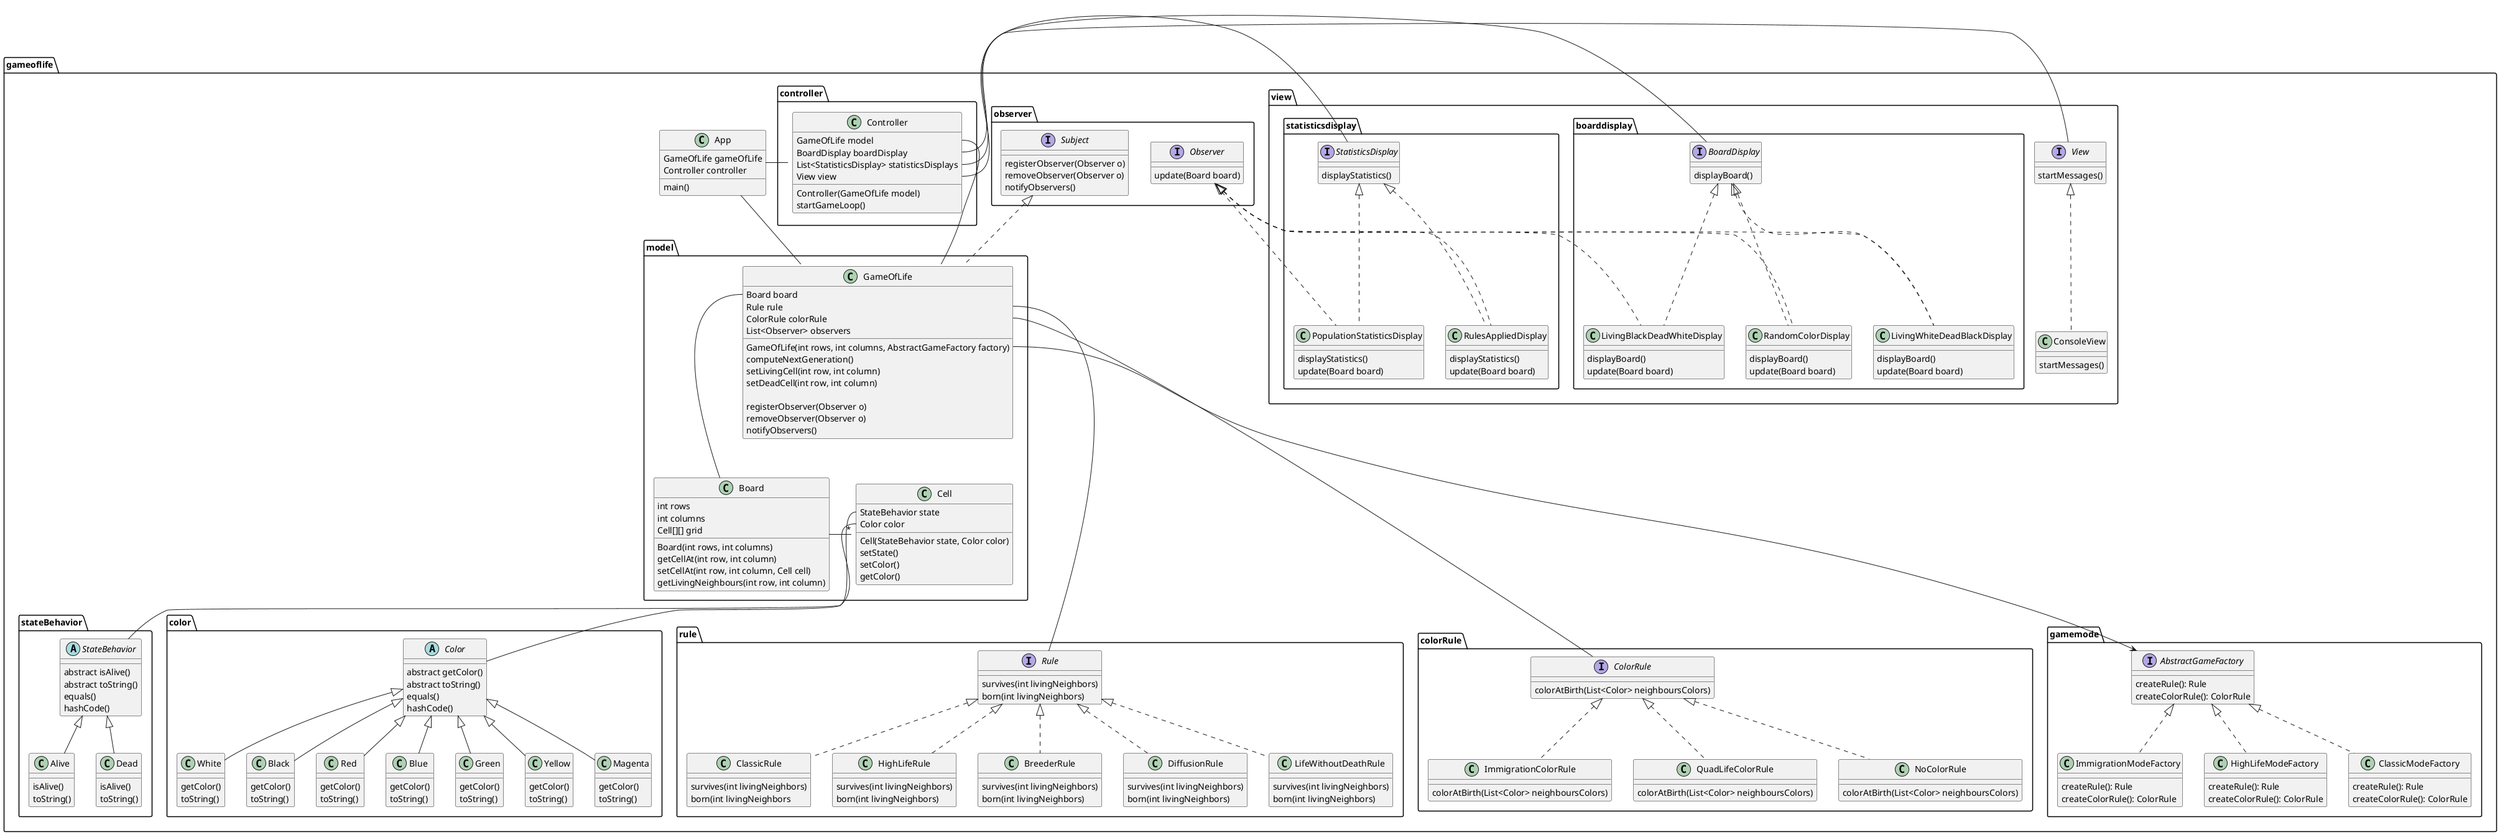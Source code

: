 @startuml
'https://plantuml.com/class-diagram

package gameoflife {

    package rule {
        interface Rule {
            survives(int livingNeighbors)
            born(int livingNeighbors)
        }

        class ClassicRule implements Rule {
            survives(int livingNeighbors)
            born(int livingNeighbors
        }

        class HighLifeRule implements Rule {
            survives(int livingNeighbors)
            born(int livingNeighbors)
        }

        class BreederRule implements Rule {
            survives(int livingNeighbors)
            born(int livingNeighbors)
        }

        class DiffusionRule implements Rule {
            survives(int livingNeighbors)
            born(int livingNeighbors)
        }

        class LifeWithoutDeathRule implements Rule {
            survives(int livingNeighbors)
            born(int livingNeighbors)
        }
    }

    package colorRule {
        interface ColorRule {
            colorAtBirth(List<Color> neighboursColors)
        }

        class NoColorRule implements ColorRule {
            colorAtBirth(List<Color> neighboursColors)
        }

        class ImmigrationColorRule implements ColorRule  {
            colorAtBirth(List<Color> neighboursColors)
        }

        class QuadLifeColorRule implements ColorRule  {
            colorAtBirth(List<Color> neighboursColors)
        }
    }

    package stateBehavior {
        abstract StateBehavior{
            abstract isAlive()
            abstract toString()
            equals()
            hashCode()
        }

        class Alive extends StateBehavior {
            isAlive()
            toString()
        }

        class Dead extends StateBehavior {
            isAlive()
            toString()
        }
    }

    package color {
        abstract Color {
            abstract getColor()
            abstract toString()
            equals()
            hashCode()
        }

        class Red extends Color {
            getColor()
            toString()
        }

        class Blue extends Color {
            getColor()
            toString()
        }

        class Green extends Color {
            getColor()
            toString()
        }

        class Yellow extends Color {
            getColor()
            toString()
        }

        class Magenta extends Color {
            getColor()
            toString()
        }

        class White extends Color {
            getColor()
            toString()
        }

        class Black extends Color {
            getColor()
            toString()
        }
    }

    package view {

        package boarddisplay {
            interface BoardDisplay {
                displayBoard()
            }

            class LivingWhiteDeadBlackDisplay implements BoardDisplay, gameoflife.observer.Observer {
                displayBoard()
                update(Board board)
            }

            class LivingBlackDeadWhiteDisplay implements BoardDisplay, gameoflife.observer.Observer{
                displayBoard()
                update(Board board)
            }

            class RandomColorDisplay implements BoardDisplay, gameoflife.observer.Observer {
                displayBoard()
                update(Board board)
            }
        }

        package statisticsdisplay {
            interface StatisticsDisplay {
                displayStatistics()
            }

            class PopulationStatisticsDisplay implements StatisticsDisplay, gameoflife.observer.Observer {
                displayStatistics()
                update(Board board)
            }

            class RulesAppliedDisplay implements StatisticsDisplay, gameoflife.observer.Observer {
                displayStatistics()
                update(Board board)
            }
        }

        interface View {
            startMessages()
        }

        class ConsoleView implements View {
            startMessages()
        }
    }

    package observer {
        interface Observer {
            update(Board board)
        }

        interface Subject {
            registerObserver(Observer o)
            removeObserver(Observer o)
            notifyObservers()
        }
    }

    package gamemode {
        interface AbstractGameFactory {
            createRule(): Rule
            createColorRule(): ColorRule
        }

        class ClassicModeFactory implements AbstractGameFactory {
            createRule(): Rule
            createColorRule(): ColorRule
        }

        class ImmigrationModeFactory implements AbstractGameFactory {
            createRule(): Rule
            createColorRule(): ColorRule
        }

        class HighLifeModeFactory implements AbstractGameFactory {
            createRule(): Rule
            createColorRule(): ColorRule
        }
    }

    package controller {
        class Controller {
            GameOfLife model
            BoardDisplay boardDisplay
            List<StatisticsDisplay> statisticsDisplays
            View view

            Controller(GameOfLife model)
            startGameLoop()
        }
        Controller::model - gameoflife.model.GameOfLife
        Controller::boardDisplay - BoardDisplay
        Controller::statisticsDisplays - StatisticsDisplay
        Controller::view - View

    }

    package model {

        class Cell {
            StateBehavior state
            Color color

            Cell(StateBehavior state, Color color)
            setState()
            setColor()
            getColor()
        }
        Cell::state -- StateBehavior
        Cell::color -- Color

        class Board {
            int rows
            int columns
            Cell[][] grid

            Board(int rows, int columns)
            getCellAt(int row, int column)
            setCellAt(int row, int column, Cell cell)
            getLivingNeighbours(int row, int column)
        }
        Board - "*" Cell

        class GameOfLife implements gameoflife.observer.Subject {
            Board board
            Rule rule
            ColorRule colorRule
            List<Observer> observers

            GameOfLife(int rows, int columns, AbstractGameFactory factory)
            computeNextGeneration()
            setLivingCell(int row, int column)
            setDeadCell(int row, int column)

            registerObserver(Observer o)
            removeObserver(Observer o)
            notifyObservers()
        }
        GameOfLife::board -- Board
        GameOfLife::rule --- Rule
        GameOfLife::colorRule --- ColorRule
        GameOfLife::GameOfLife ---> AbstractGameFactory
    }

    class App {
        GameOfLife gameOfLife
        Controller controller
        main()
    }
    App - GameOfLife
    App - Controller
}

@enduml

